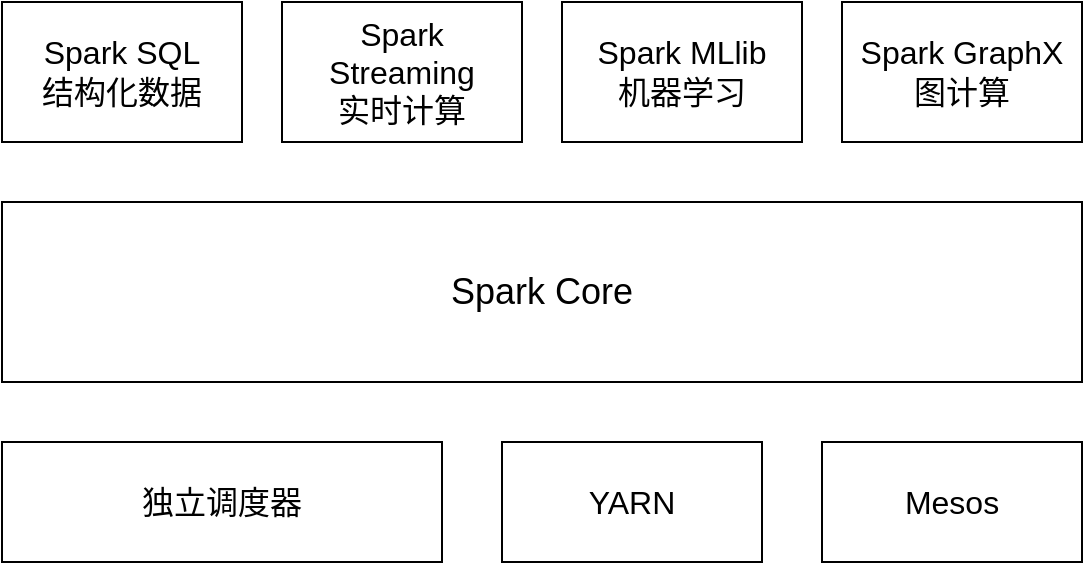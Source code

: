 <mxfile version="13.1.3">
    <diagram id="6hGFLwfOUW9BJ-s0fimq" name="Page-1">
        <mxGraphModel dx="716" dy="510" grid="1" gridSize="10" guides="1" tooltips="1" connect="1" arrows="1" fold="1" page="1" pageScale="1" pageWidth="827" pageHeight="1169" math="0" shadow="0">
            <root>
                <mxCell id="0"/>
                <mxCell id="1" parent="0"/>
                <mxCell id="2" value="Spark Core" style="rounded=0;whiteSpace=wrap;html=1;fontSize=18;" parent="1" vertex="1">
                    <mxGeometry x="180" y="210" width="540" height="90" as="geometry"/>
                </mxCell>
                <mxCell id="3" value="独立调度器" style="rounded=0;whiteSpace=wrap;html=1;fontSize=16;" parent="1" vertex="1">
                    <mxGeometry x="180" y="330" width="220" height="60" as="geometry"/>
                </mxCell>
                <mxCell id="4" value="YARN" style="rounded=0;whiteSpace=wrap;html=1;fontSize=16;" parent="1" vertex="1">
                    <mxGeometry x="430" y="330" width="130" height="60" as="geometry"/>
                </mxCell>
                <mxCell id="5" value="Mesos" style="rounded=0;whiteSpace=wrap;html=1;fontSize=16;" parent="1" vertex="1">
                    <mxGeometry x="590" y="330" width="130" height="60" as="geometry"/>
                </mxCell>
                <mxCell id="6" value="Spark SQL&lt;br&gt;结构化数据" style="rounded=0;whiteSpace=wrap;html=1;fontSize=16;" parent="1" vertex="1">
                    <mxGeometry x="180" y="110" width="120" height="70" as="geometry"/>
                </mxCell>
                <mxCell id="7" value="Spark Streaming&lt;br&gt;实时计算" style="rounded=0;whiteSpace=wrap;html=1;fontSize=16;" parent="1" vertex="1">
                    <mxGeometry x="320" y="110" width="120" height="70" as="geometry"/>
                </mxCell>
                <mxCell id="8" value="Spark MLlib&lt;br&gt;机器学习" style="rounded=0;whiteSpace=wrap;html=1;fontSize=16;" parent="1" vertex="1">
                    <mxGeometry x="460" y="110" width="120" height="70" as="geometry"/>
                </mxCell>
                <mxCell id="9" value="Spark GraphX&lt;br&gt;图计算" style="rounded=0;whiteSpace=wrap;html=1;fontSize=16;" parent="1" vertex="1">
                    <mxGeometry x="600" y="110" width="120" height="70" as="geometry"/>
                </mxCell>
            </root>
        </mxGraphModel>
    </diagram>
</mxfile>
